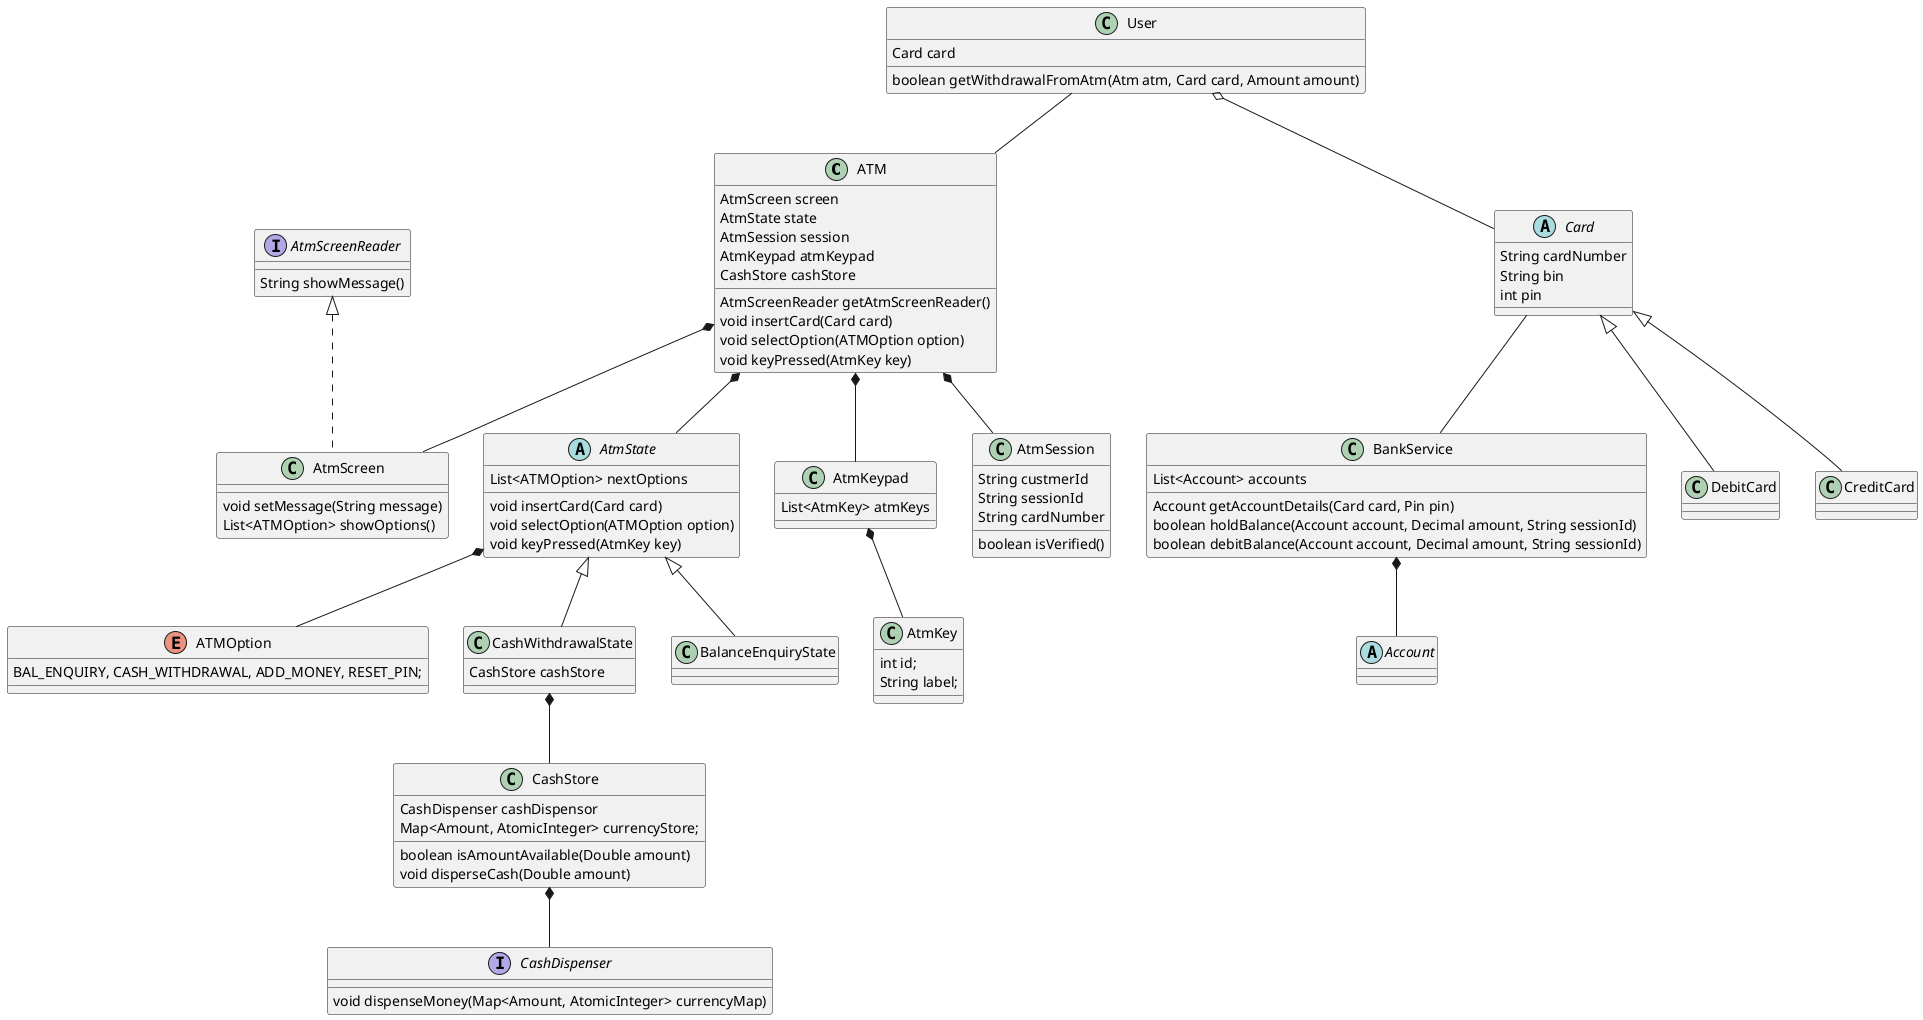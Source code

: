 @startuml
'https://plantuml.com/class-diagram

class ATM {
    AtmScreen screen
    AtmState state
    AtmSession session
    AtmKeypad atmKeypad
    CashStore cashStore

    AtmScreenReader getAtmScreenReader()
    void insertCard(Card card)
    /'void insertPin(int pin) '/
    void selectOption(ATMOption option)
    void keyPressed(AtmKey key)

}

abstract class AtmState {
    List<ATMOption> nextOptions
    void insertCard(Card card)
    void selectOption(ATMOption option)
    void keyPressed(AtmKey key)
}

ATM *-- AtmState
AtmState *-- ATMOption

class CashWithdrawalState extends AtmState {
    CashStore cashStore
}
class BalanceEnquiryState extends AtmState

CashWithdrawalState *-- CashStore
class CashStore {

    CashDispenser cashDispensor
    Map<Amount, AtomicInteger> currencyStore;

    boolean isAmountAvailable(Double amount)
    void disperseCash(Double amount)

}

interface CashDispenser {
    void dispenseMoney(Map<Amount, AtomicInteger> currencyMap)
}
CashStore *-- CashDispenser
class AtmKeypad {
    List<AtmKey> atmKeys
}
class AtmKey {
    int id;
    String label;
}

AtmKeypad *-- AtmKey
ATM *-- AtmKeypad

class BankService {
    List<Account> accounts
    Account getAccountDetails(Card card, Pin pin)
    boolean holdBalance(Account account, Decimal amount, String sessionId)
    boolean debitBalance(Account account, Decimal amount, String sessionId)
}

abstract Account {
}

class AtmSession {
    String custmerId
    String sessionId
    String cardNumber
    boolean isVerified()

}
ATM *-- AtmSession
abstract class Card {
    String cardNumber
    String bin
    int pin
}

Card -- BankService
User o-- Card
BankService *-- Account

class DebitCard extends Card {
}

class CreditCard extends Card {
}


ATM *-- AtmScreen
interface AtmScreenReader {
    String showMessage()
}

class AtmScreen implements AtmScreenReader {
    void setMessage(String message)
    List<ATMOption> showOptions()
}

enum ATMOption{
    BAL_ENQUIRY, CASH_WITHDRAWAL, ADD_MONEY, RESET_PIN;
}

class User {
   Card card
   boolean getWithdrawalFromAtm(Atm atm, Card card, Amount amount)
}

User -- ATM
@enduml
